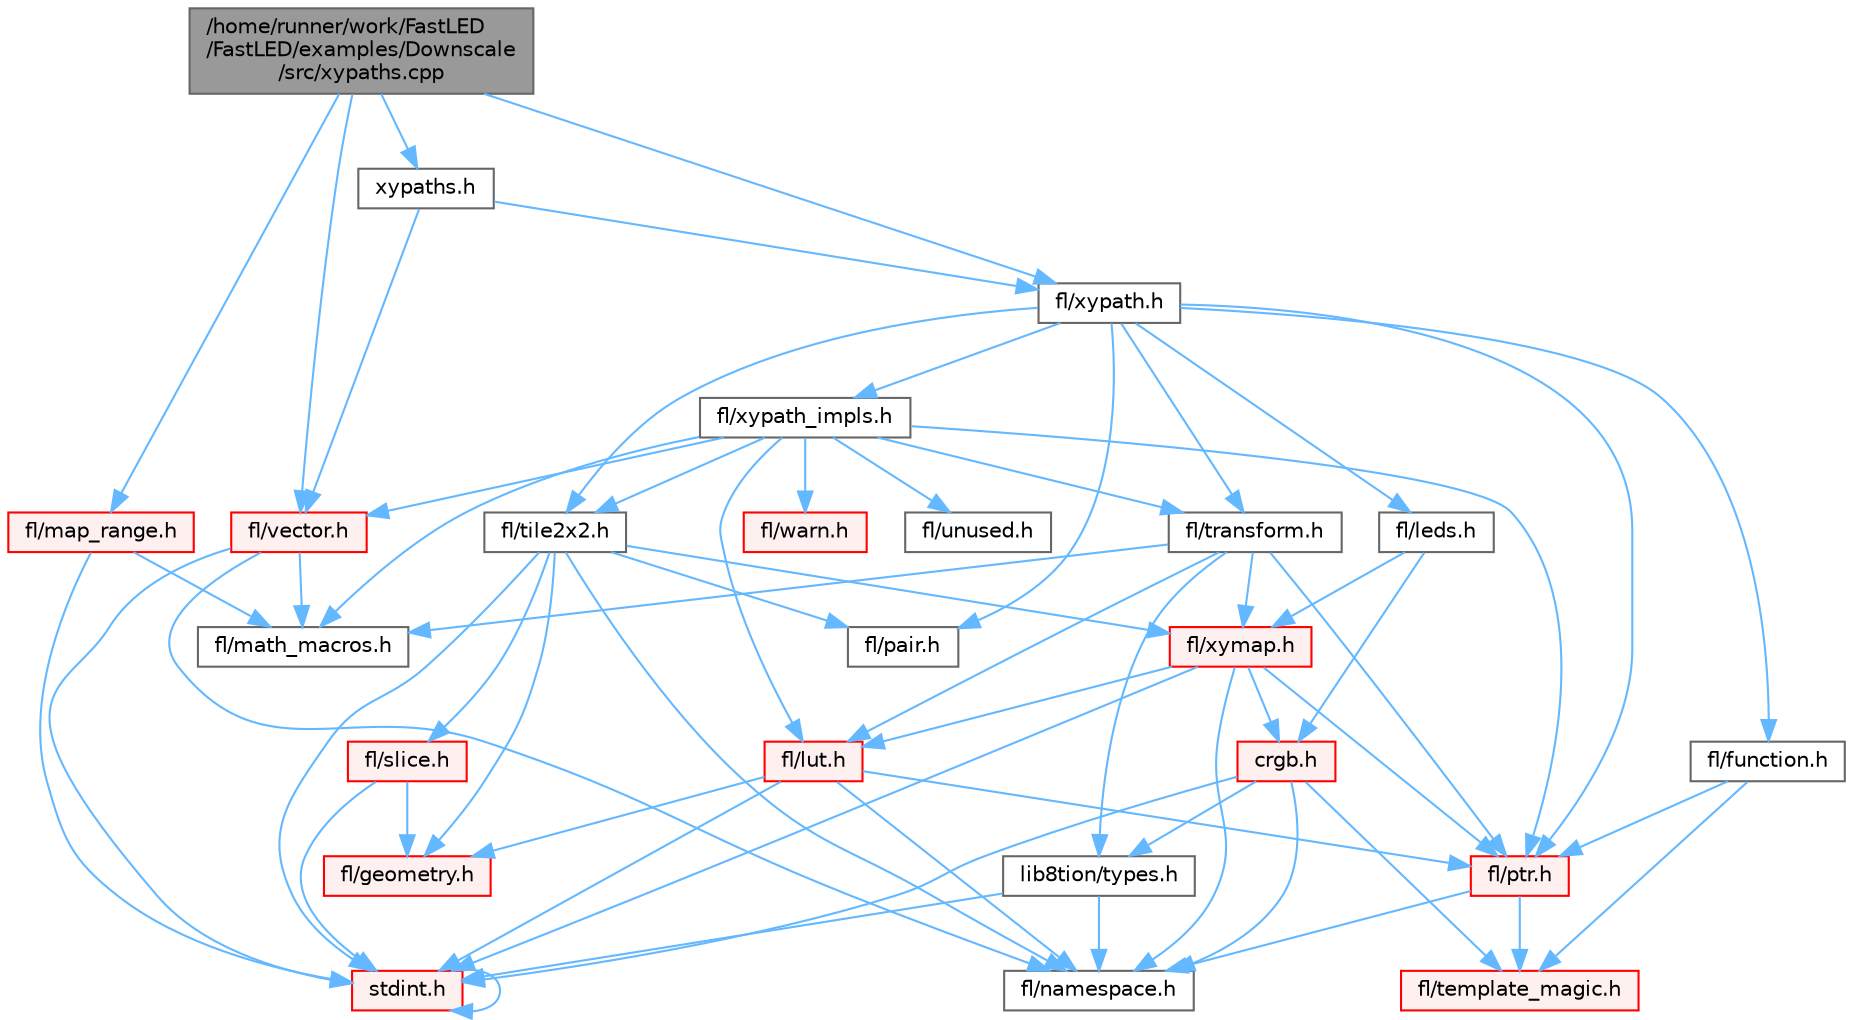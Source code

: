 digraph "/home/runner/work/FastLED/FastLED/examples/Downscale/src/xypaths.cpp"
{
 // INTERACTIVE_SVG=YES
 // LATEX_PDF_SIZE
  bgcolor="transparent";
  edge [fontname=Helvetica,fontsize=10,labelfontname=Helvetica,labelfontsize=10];
  node [fontname=Helvetica,fontsize=10,shape=box,height=0.2,width=0.4];
  Node1 [id="Node000001",label="/home/runner/work/FastLED\l/FastLED/examples/Downscale\l/src/xypaths.cpp",height=0.2,width=0.4,color="gray40", fillcolor="grey60", style="filled", fontcolor="black",tooltip=" "];
  Node1 -> Node2 [id="edge1_Node000001_Node000002",color="steelblue1",style="solid",tooltip=" "];
  Node2 [id="Node000002",label="fl/xypath.h",height=0.2,width=0.4,color="grey40", fillcolor="white", style="filled",URL="$d5/df2/xypath_8h.html",tooltip=" "];
  Node2 -> Node3 [id="edge2_Node000002_Node000003",color="steelblue1",style="solid",tooltip=" "];
  Node3 [id="Node000003",label="fl/function.h",height=0.2,width=0.4,color="grey40", fillcolor="white", style="filled",URL="$dd/d67/function_8h.html",tooltip=" "];
  Node3 -> Node4 [id="edge3_Node000003_Node000004",color="steelblue1",style="solid",tooltip=" "];
  Node4 [id="Node000004",label="fl/ptr.h",height=0.2,width=0.4,color="red", fillcolor="#FFF0F0", style="filled",URL="$dd/d98/ptr_8h.html",tooltip=" "];
  Node4 -> Node6 [id="edge4_Node000004_Node000006",color="steelblue1",style="solid",tooltip=" "];
  Node6 [id="Node000006",label="fl/namespace.h",height=0.2,width=0.4,color="grey40", fillcolor="white", style="filled",URL="$df/d2a/namespace_8h.html",tooltip="Implements the FastLED namespace macros."];
  Node4 -> Node19 [id="edge5_Node000004_Node000019",color="steelblue1",style="solid",tooltip=" "];
  Node19 [id="Node000019",label="fl/template_magic.h",height=0.2,width=0.4,color="red", fillcolor="#FFF0F0", style="filled",URL="$d8/d0c/template__magic_8h.html",tooltip=" "];
  Node3 -> Node19 [id="edge6_Node000003_Node000019",color="steelblue1",style="solid",tooltip=" "];
  Node2 -> Node27 [id="edge7_Node000002_Node000027",color="steelblue1",style="solid",tooltip=" "];
  Node27 [id="Node000027",label="fl/leds.h",height=0.2,width=0.4,color="grey40", fillcolor="white", style="filled",URL="$da/d78/leds_8h.html",tooltip=" "];
  Node27 -> Node28 [id="edge8_Node000027_Node000028",color="steelblue1",style="solid",tooltip=" "];
  Node28 [id="Node000028",label="crgb.h",height=0.2,width=0.4,color="red", fillcolor="#FFF0F0", style="filled",URL="$db/dd1/crgb_8h.html",tooltip="Defines the red, green, and blue (RGB) pixel struct."];
  Node28 -> Node8 [id="edge9_Node000028_Node000008",color="steelblue1",style="solid",tooltip=" "];
  Node8 [id="Node000008",label="stdint.h",height=0.2,width=0.4,color="red", fillcolor="#FFF0F0", style="filled",URL="$df/dd8/stdint_8h.html",tooltip=" "];
  Node8 -> Node8 [id="edge10_Node000008_Node000008",color="steelblue1",style="solid",tooltip=" "];
  Node28 -> Node6 [id="edge11_Node000028_Node000006",color="steelblue1",style="solid",tooltip=" "];
  Node28 -> Node31 [id="edge12_Node000028_Node000031",color="steelblue1",style="solid",tooltip=" "];
  Node31 [id="Node000031",label="lib8tion/types.h",height=0.2,width=0.4,color="grey40", fillcolor="white", style="filled",URL="$d9/ddf/lib8tion_2types_8h.html",tooltip="Defines fractional types used for lib8tion functions."];
  Node31 -> Node8 [id="edge13_Node000031_Node000008",color="steelblue1",style="solid",tooltip=" "];
  Node31 -> Node6 [id="edge14_Node000031_Node000006",color="steelblue1",style="solid",tooltip=" "];
  Node28 -> Node19 [id="edge15_Node000028_Node000019",color="steelblue1",style="solid",tooltip=" "];
  Node27 -> Node32 [id="edge16_Node000027_Node000032",color="steelblue1",style="solid",tooltip=" "];
  Node32 [id="Node000032",label="fl/xymap.h",height=0.2,width=0.4,color="red", fillcolor="#FFF0F0", style="filled",URL="$da/d61/xymap_8h.html",tooltip=" "];
  Node32 -> Node8 [id="edge17_Node000032_Node000008",color="steelblue1",style="solid",tooltip=" "];
  Node32 -> Node28 [id="edge18_Node000032_Node000028",color="steelblue1",style="solid",tooltip=" "];
  Node32 -> Node33 [id="edge19_Node000032_Node000033",color="steelblue1",style="solid",tooltip=" "];
  Node33 [id="Node000033",label="fl/lut.h",height=0.2,width=0.4,color="red", fillcolor="#FFF0F0", style="filled",URL="$db/d54/lut_8h.html",tooltip=" "];
  Node33 -> Node4 [id="edge20_Node000033_Node000004",color="steelblue1",style="solid",tooltip=" "];
  Node33 -> Node8 [id="edge21_Node000033_Node000008",color="steelblue1",style="solid",tooltip=" "];
  Node33 -> Node13 [id="edge22_Node000033_Node000013",color="steelblue1",style="solid",tooltip=" "];
  Node13 [id="Node000013",label="fl/geometry.h",height=0.2,width=0.4,color="red", fillcolor="#FFF0F0", style="filled",URL="$d4/d67/geometry_8h.html",tooltip=" "];
  Node33 -> Node6 [id="edge23_Node000033_Node000006",color="steelblue1",style="solid",tooltip=" "];
  Node32 -> Node6 [id="edge24_Node000032_Node000006",color="steelblue1",style="solid",tooltip=" "];
  Node32 -> Node4 [id="edge25_Node000032_Node000004",color="steelblue1",style="solid",tooltip=" "];
  Node2 -> Node35 [id="edge26_Node000002_Node000035",color="steelblue1",style="solid",tooltip=" "];
  Node35 [id="Node000035",label="fl/pair.h",height=0.2,width=0.4,color="grey40", fillcolor="white", style="filled",URL="$d3/d41/pair_8h.html",tooltip=" "];
  Node2 -> Node4 [id="edge27_Node000002_Node000004",color="steelblue1",style="solid",tooltip=" "];
  Node2 -> Node36 [id="edge28_Node000002_Node000036",color="steelblue1",style="solid",tooltip=" "];
  Node36 [id="Node000036",label="fl/tile2x2.h",height=0.2,width=0.4,color="grey40", fillcolor="white", style="filled",URL="$d2/db4/tile2x2_8h.html",tooltip=" "];
  Node36 -> Node8 [id="edge29_Node000036_Node000008",color="steelblue1",style="solid",tooltip=" "];
  Node36 -> Node13 [id="edge30_Node000036_Node000013",color="steelblue1",style="solid",tooltip=" "];
  Node36 -> Node6 [id="edge31_Node000036_Node000006",color="steelblue1",style="solid",tooltip=" "];
  Node36 -> Node35 [id="edge32_Node000036_Node000035",color="steelblue1",style="solid",tooltip=" "];
  Node36 -> Node37 [id="edge33_Node000036_Node000037",color="steelblue1",style="solid",tooltip=" "];
  Node37 [id="Node000037",label="fl/slice.h",height=0.2,width=0.4,color="red", fillcolor="#FFF0F0", style="filled",URL="$d0/d48/slice_8h.html",tooltip=" "];
  Node37 -> Node8 [id="edge34_Node000037_Node000008",color="steelblue1",style="solid",tooltip=" "];
  Node37 -> Node13 [id="edge35_Node000037_Node000013",color="steelblue1",style="solid",tooltip=" "];
  Node36 -> Node32 [id="edge36_Node000036_Node000032",color="steelblue1",style="solid",tooltip=" "];
  Node2 -> Node38 [id="edge37_Node000002_Node000038",color="steelblue1",style="solid",tooltip=" "];
  Node38 [id="Node000038",label="fl/transform.h",height=0.2,width=0.4,color="grey40", fillcolor="white", style="filled",URL="$d2/d80/transform_8h.html",tooltip=" "];
  Node38 -> Node33 [id="edge38_Node000038_Node000033",color="steelblue1",style="solid",tooltip=" "];
  Node38 -> Node18 [id="edge39_Node000038_Node000018",color="steelblue1",style="solid",tooltip=" "];
  Node18 [id="Node000018",label="fl/math_macros.h",height=0.2,width=0.4,color="grey40", fillcolor="white", style="filled",URL="$d8/db8/math__macros_8h.html",tooltip=" "];
  Node38 -> Node4 [id="edge40_Node000038_Node000004",color="steelblue1",style="solid",tooltip=" "];
  Node38 -> Node32 [id="edge41_Node000038_Node000032",color="steelblue1",style="solid",tooltip=" "];
  Node38 -> Node31 [id="edge42_Node000038_Node000031",color="steelblue1",style="solid",tooltip=" "];
  Node2 -> Node39 [id="edge43_Node000002_Node000039",color="steelblue1",style="solid",tooltip=" "];
  Node39 [id="Node000039",label="fl/xypath_impls.h",height=0.2,width=0.4,color="grey40", fillcolor="white", style="filled",URL="$d8/d5f/xypath__impls_8h.html",tooltip=" "];
  Node39 -> Node33 [id="edge44_Node000039_Node000033",color="steelblue1",style="solid",tooltip=" "];
  Node39 -> Node18 [id="edge45_Node000039_Node000018",color="steelblue1",style="solid",tooltip=" "];
  Node39 -> Node4 [id="edge46_Node000039_Node000004",color="steelblue1",style="solid",tooltip=" "];
  Node39 -> Node36 [id="edge47_Node000039_Node000036",color="steelblue1",style="solid",tooltip=" "];
  Node39 -> Node38 [id="edge48_Node000039_Node000038",color="steelblue1",style="solid",tooltip=" "];
  Node39 -> Node25 [id="edge49_Node000039_Node000025",color="steelblue1",style="solid",tooltip=" "];
  Node25 [id="Node000025",label="fl/unused.h",height=0.2,width=0.4,color="grey40", fillcolor="white", style="filled",URL="$d8/d4b/unused_8h.html",tooltip=" "];
  Node39 -> Node21 [id="edge50_Node000039_Node000021",color="steelblue1",style="solid",tooltip=" "];
  Node21 [id="Node000021",label="fl/vector.h",height=0.2,width=0.4,color="red", fillcolor="#FFF0F0", style="filled",URL="$d6/d68/vector_8h.html",tooltip=" "];
  Node21 -> Node8 [id="edge51_Node000021_Node000008",color="steelblue1",style="solid",tooltip=" "];
  Node21 -> Node18 [id="edge52_Node000021_Node000018",color="steelblue1",style="solid",tooltip=" "];
  Node21 -> Node6 [id="edge53_Node000021_Node000006",color="steelblue1",style="solid",tooltip=" "];
  Node39 -> Node40 [id="edge54_Node000039_Node000040",color="steelblue1",style="solid",tooltip=" "];
  Node40 [id="Node000040",label="fl/warn.h",height=0.2,width=0.4,color="red", fillcolor="#FFF0F0", style="filled",URL="$de/d77/warn_8h.html",tooltip=" "];
  Node1 -> Node21 [id="edge55_Node000001_Node000021",color="steelblue1",style="solid",tooltip=" "];
  Node1 -> Node17 [id="edge56_Node000001_Node000017",color="steelblue1",style="solid",tooltip=" "];
  Node17 [id="Node000017",label="fl/map_range.h",height=0.2,width=0.4,color="red", fillcolor="#FFF0F0", style="filled",URL="$d1/d47/map__range_8h.html",tooltip=" "];
  Node17 -> Node8 [id="edge57_Node000017_Node000008",color="steelblue1",style="solid",tooltip=" "];
  Node17 -> Node18 [id="edge58_Node000017_Node000018",color="steelblue1",style="solid",tooltip=" "];
  Node1 -> Node43 [id="edge59_Node000001_Node000043",color="steelblue1",style="solid",tooltip=" "];
  Node43 [id="Node000043",label="xypaths.h",height=0.2,width=0.4,color="grey40", fillcolor="white", style="filled",URL="$de/d75/_downscale_2src_2xypaths_8h.html",tooltip=" "];
  Node43 -> Node2 [id="edge60_Node000043_Node000002",color="steelblue1",style="solid",tooltip=" "];
  Node43 -> Node21 [id="edge61_Node000043_Node000021",color="steelblue1",style="solid",tooltip=" "];
}
